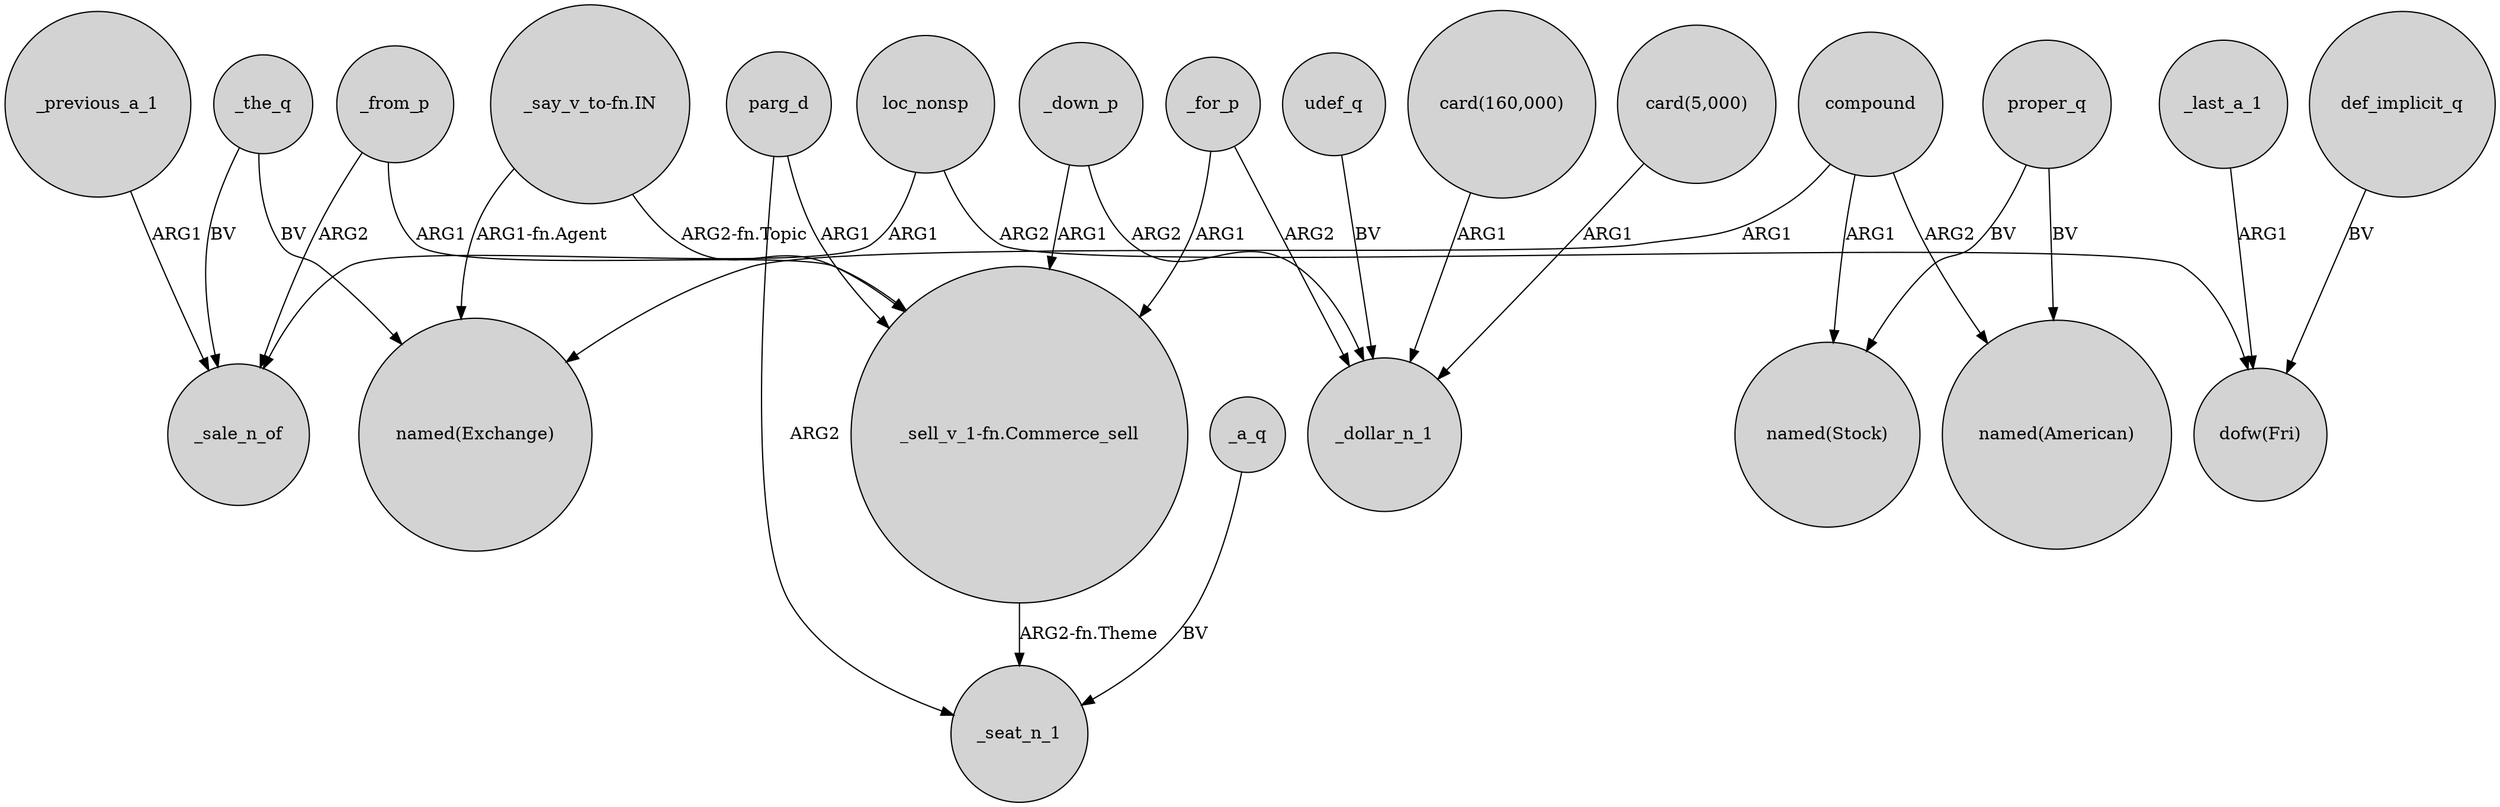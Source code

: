 digraph {
	node [shape=circle style=filled]
	loc_nonsp -> _sale_n_of [label=ARG1]
	"_say_v_to-fn.IN" -> "named(Exchange)" [label="ARG1-fn.Agent"]
	parg_d -> _seat_n_1 [label=ARG2]
	proper_q -> "named(American)" [label=BV]
	_for_p -> _dollar_n_1 [label=ARG2]
	proper_q -> "named(Stock)" [label=BV]
	_last_a_1 -> "dofw(Fri)" [label=ARG1]
	_the_q -> "named(Exchange)" [label=BV]
	_from_p -> _sale_n_of [label=ARG2]
	_down_p -> _dollar_n_1 [label=ARG2]
	parg_d -> "_sell_v_1-fn.Commerce_sell" [label=ARG1]
	_down_p -> "_sell_v_1-fn.Commerce_sell" [label=ARG1]
	_from_p -> "_sell_v_1-fn.Commerce_sell" [label=ARG1]
	loc_nonsp -> "dofw(Fri)" [label=ARG2]
	compound -> "named(American)" [label=ARG2]
	"_say_v_to-fn.IN" -> "_sell_v_1-fn.Commerce_sell" [label="ARG2-fn.Topic"]
	_previous_a_1 -> _sale_n_of [label=ARG1]
	"_sell_v_1-fn.Commerce_sell" -> _seat_n_1 [label="ARG2-fn.Theme"]
	_the_q -> _sale_n_of [label=BV]
	compound -> "named(Exchange)" [label=ARG1]
	"card(160,000)" -> _dollar_n_1 [label=ARG1]
	_for_p -> "_sell_v_1-fn.Commerce_sell" [label=ARG1]
	compound -> "named(Stock)" [label=ARG1]
	"card(5,000)" -> _dollar_n_1 [label=ARG1]
	_a_q -> _seat_n_1 [label=BV]
	def_implicit_q -> "dofw(Fri)" [label=BV]
	udef_q -> _dollar_n_1 [label=BV]
}

